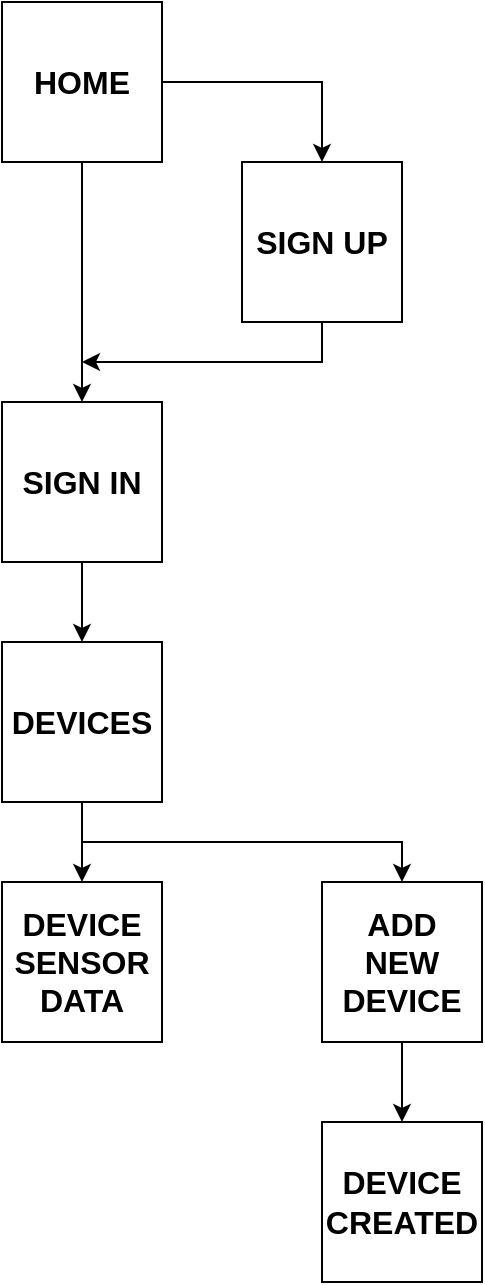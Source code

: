 <mxfile version="21.2.8" type="device">
  <diagram name="Página-1" id="Da3mpW6k0YFTyMpQ41oX">
    <mxGraphModel dx="1050" dy="621" grid="1" gridSize="10" guides="1" tooltips="1" connect="1" arrows="1" fold="1" page="1" pageScale="1" pageWidth="827" pageHeight="1169" math="0" shadow="0">
      <root>
        <mxCell id="0" />
        <mxCell id="1" parent="0" />
        <mxCell id="w4dQxC18rtAs9FGC8ZvP-4" style="edgeStyle=orthogonalEdgeStyle;rounded=0;orthogonalLoop=1;jettySize=auto;html=1;fontSize=16;" edge="1" parent="1" source="w4dQxC18rtAs9FGC8ZvP-1" target="w4dQxC18rtAs9FGC8ZvP-2">
          <mxGeometry relative="1" as="geometry" />
        </mxCell>
        <mxCell id="w4dQxC18rtAs9FGC8ZvP-5" style="edgeStyle=orthogonalEdgeStyle;rounded=0;orthogonalLoop=1;jettySize=auto;html=1;entryX=0.5;entryY=0;entryDx=0;entryDy=0;fontSize=16;" edge="1" parent="1" source="w4dQxC18rtAs9FGC8ZvP-1" target="w4dQxC18rtAs9FGC8ZvP-3">
          <mxGeometry relative="1" as="geometry" />
        </mxCell>
        <mxCell id="w4dQxC18rtAs9FGC8ZvP-1" value="HOME" style="whiteSpace=wrap;html=1;aspect=fixed;fontStyle=1;fontSize=16;" vertex="1" parent="1">
          <mxGeometry x="240" width="80" height="80" as="geometry" />
        </mxCell>
        <mxCell id="w4dQxC18rtAs9FGC8ZvP-7" style="edgeStyle=orthogonalEdgeStyle;rounded=0;orthogonalLoop=1;jettySize=auto;html=1;fontSize=16;" edge="1" parent="1" source="w4dQxC18rtAs9FGC8ZvP-2" target="w4dQxC18rtAs9FGC8ZvP-6">
          <mxGeometry relative="1" as="geometry" />
        </mxCell>
        <mxCell id="w4dQxC18rtAs9FGC8ZvP-2" value="SIGN IN" style="whiteSpace=wrap;html=1;aspect=fixed;fontStyle=1;fontSize=16;" vertex="1" parent="1">
          <mxGeometry x="240" y="200" width="80" height="80" as="geometry" />
        </mxCell>
        <mxCell id="w4dQxC18rtAs9FGC8ZvP-16" style="edgeStyle=orthogonalEdgeStyle;rounded=0;orthogonalLoop=1;jettySize=auto;html=1;exitX=0.5;exitY=1;exitDx=0;exitDy=0;fontSize=16;" edge="1" parent="1" source="w4dQxC18rtAs9FGC8ZvP-3">
          <mxGeometry relative="1" as="geometry">
            <mxPoint x="280" y="180" as="targetPoint" />
            <Array as="points">
              <mxPoint x="400" y="180" />
              <mxPoint x="280" y="180" />
            </Array>
          </mxGeometry>
        </mxCell>
        <mxCell id="w4dQxC18rtAs9FGC8ZvP-3" value="SIGN UP" style="whiteSpace=wrap;html=1;aspect=fixed;fontStyle=1;fontSize=16;" vertex="1" parent="1">
          <mxGeometry x="360" y="80" width="80" height="80" as="geometry" />
        </mxCell>
        <mxCell id="w4dQxC18rtAs9FGC8ZvP-9" style="edgeStyle=orthogonalEdgeStyle;rounded=0;orthogonalLoop=1;jettySize=auto;html=1;fontSize=16;" edge="1" parent="1" source="w4dQxC18rtAs9FGC8ZvP-6" target="w4dQxC18rtAs9FGC8ZvP-8">
          <mxGeometry relative="1" as="geometry" />
        </mxCell>
        <mxCell id="w4dQxC18rtAs9FGC8ZvP-12" style="edgeStyle=orthogonalEdgeStyle;rounded=0;orthogonalLoop=1;jettySize=auto;html=1;fontSize=16;exitX=0.5;exitY=1;exitDx=0;exitDy=0;" edge="1" parent="1" source="w4dQxC18rtAs9FGC8ZvP-6" target="w4dQxC18rtAs9FGC8ZvP-11">
          <mxGeometry relative="1" as="geometry" />
        </mxCell>
        <mxCell id="w4dQxC18rtAs9FGC8ZvP-6" value="DEVICES" style="whiteSpace=wrap;html=1;aspect=fixed;fontStyle=1;fontSize=16;" vertex="1" parent="1">
          <mxGeometry x="240" y="320" width="80" height="80" as="geometry" />
        </mxCell>
        <mxCell id="w4dQxC18rtAs9FGC8ZvP-8" value="DEVICE&lt;br style=&quot;font-size: 16px;&quot;&gt;SENSOR&lt;br style=&quot;font-size: 16px;&quot;&gt;DATA" style="whiteSpace=wrap;html=1;aspect=fixed;fontStyle=1;fontSize=16;" vertex="1" parent="1">
          <mxGeometry x="240" y="440" width="80" height="80" as="geometry" />
        </mxCell>
        <mxCell id="w4dQxC18rtAs9FGC8ZvP-14" style="edgeStyle=orthogonalEdgeStyle;rounded=0;orthogonalLoop=1;jettySize=auto;html=1;fontSize=16;" edge="1" parent="1" source="w4dQxC18rtAs9FGC8ZvP-11" target="w4dQxC18rtAs9FGC8ZvP-13">
          <mxGeometry relative="1" as="geometry" />
        </mxCell>
        <mxCell id="w4dQxC18rtAs9FGC8ZvP-11" value="ADD&lt;br style=&quot;font-size: 16px;&quot;&gt;NEW&lt;br style=&quot;font-size: 16px;&quot;&gt;DEVICE" style="whiteSpace=wrap;html=1;aspect=fixed;fontStyle=1;fontSize=16;" vertex="1" parent="1">
          <mxGeometry x="400" y="440" width="80" height="80" as="geometry" />
        </mxCell>
        <mxCell id="w4dQxC18rtAs9FGC8ZvP-13" value="DEVICE&lt;br style=&quot;font-size: 16px;&quot;&gt;CREATED" style="whiteSpace=wrap;html=1;aspect=fixed;fontStyle=1;fontSize=16;" vertex="1" parent="1">
          <mxGeometry x="400" y="560" width="80" height="80" as="geometry" />
        </mxCell>
      </root>
    </mxGraphModel>
  </diagram>
</mxfile>
